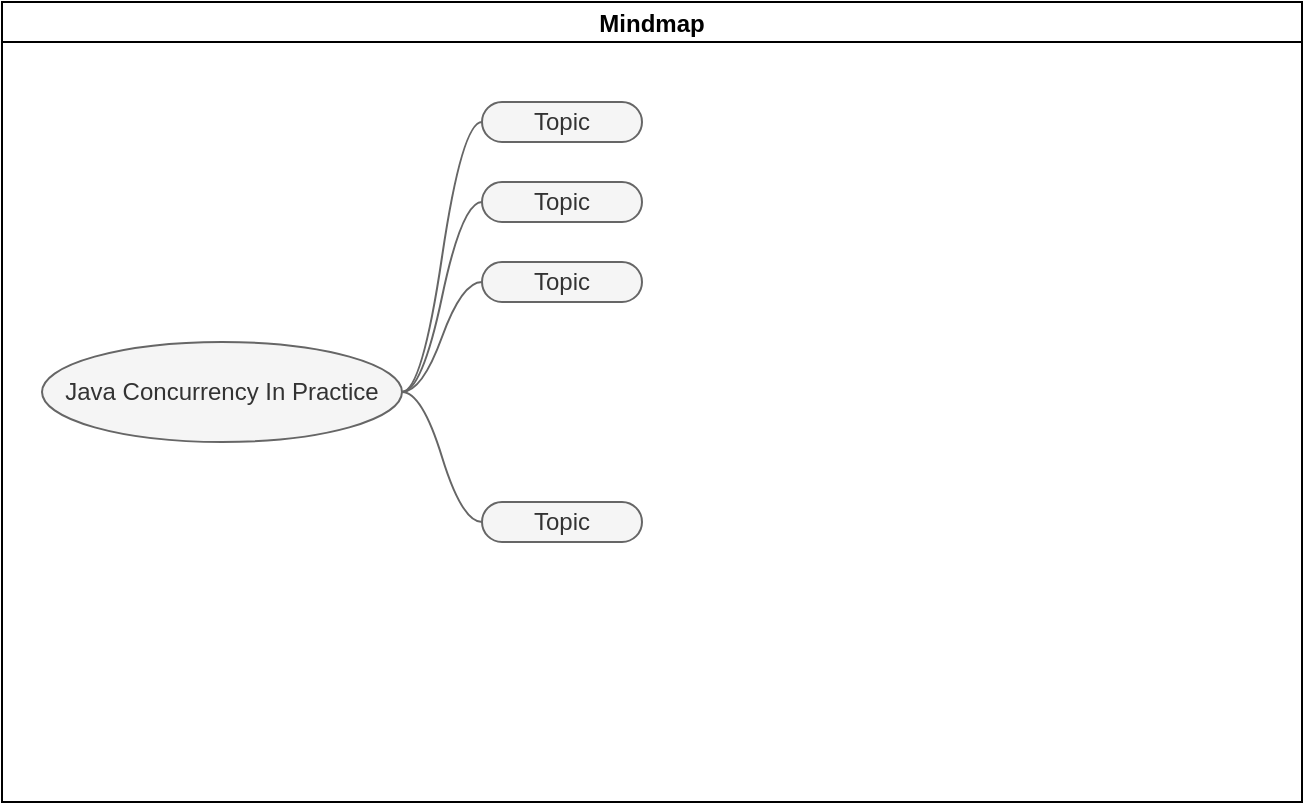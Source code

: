 <mxfile version="20.2.5" type="github">
  <diagram id="6a731a19-8d31-9384-78a2-239565b7b9f0" name="Page-1">
    <mxGraphModel dx="1426" dy="1486" grid="1" gridSize="10" guides="1" tooltips="1" connect="1" arrows="1" fold="1" page="1" pageScale="1" pageWidth="1169" pageHeight="827" background="none" math="0" shadow="0">
      <root>
        <mxCell id="0" />
        <mxCell id="1" parent="0" />
        <mxCell id="6J_XF5Ipo1ecQk5-yDg4-1783" value="Mindmap" style="swimlane;startSize=20;horizontal=1;containerType=tree;" parent="1" vertex="1">
          <mxGeometry x="110" y="-780" width="650" height="400" as="geometry">
            <mxRectangle x="270" y="-630" width="90" height="30" as="alternateBounds" />
          </mxGeometry>
        </mxCell>
        <mxCell id="6J_XF5Ipo1ecQk5-yDg4-1784" value="" style="edgeStyle=entityRelationEdgeStyle;startArrow=none;endArrow=none;segment=10;curved=1;rounded=0;fillColor=#f5f5f5;strokeColor=#666666;" parent="6J_XF5Ipo1ecQk5-yDg4-1783" source="6J_XF5Ipo1ecQk5-yDg4-1788" target="6J_XF5Ipo1ecQk5-yDg4-1789" edge="1">
          <mxGeometry relative="1" as="geometry" />
        </mxCell>
        <mxCell id="6J_XF5Ipo1ecQk5-yDg4-1786" value="" style="edgeStyle=entityRelationEdgeStyle;startArrow=none;endArrow=none;segment=10;curved=1;rounded=0;fillColor=#f5f5f5;strokeColor=#666666;" parent="6J_XF5Ipo1ecQk5-yDg4-1783" source="6J_XF5Ipo1ecQk5-yDg4-1788" target="6J_XF5Ipo1ecQk5-yDg4-1791" edge="1">
          <mxGeometry relative="1" as="geometry" />
        </mxCell>
        <mxCell id="6J_XF5Ipo1ecQk5-yDg4-1788" value="Java Concurrency In Practice" style="ellipse;whiteSpace=wrap;html=1;align=center;treeFolding=1;treeMoving=1;newEdgeStyle={&quot;edgeStyle&quot;:&quot;entityRelationEdgeStyle&quot;,&quot;startArrow&quot;:&quot;none&quot;,&quot;endArrow&quot;:&quot;none&quot;,&quot;segment&quot;:10,&quot;curved&quot;:1};fillColor=#f5f5f5;fontColor=#333333;strokeColor=#666666;" parent="6J_XF5Ipo1ecQk5-yDg4-1783" vertex="1">
          <mxGeometry x="20" y="170" width="180" height="50" as="geometry" />
        </mxCell>
        <mxCell id="6J_XF5Ipo1ecQk5-yDg4-1789" value="Topic" style="whiteSpace=wrap;html=1;rounded=1;arcSize=50;align=center;verticalAlign=middle;strokeWidth=1;autosize=1;spacing=4;treeFolding=1;treeMoving=1;newEdgeStyle={&quot;edgeStyle&quot;:&quot;entityRelationEdgeStyle&quot;,&quot;startArrow&quot;:&quot;none&quot;,&quot;endArrow&quot;:&quot;none&quot;,&quot;segment&quot;:10,&quot;curved&quot;:1};fillColor=#f5f5f5;fontColor=#333333;strokeColor=#666666;" parent="6J_XF5Ipo1ecQk5-yDg4-1783" vertex="1">
          <mxGeometry x="240" y="50" width="80" height="20" as="geometry" />
        </mxCell>
        <mxCell id="6J_XF5Ipo1ecQk5-yDg4-1791" value="Topic" style="whiteSpace=wrap;html=1;rounded=1;arcSize=50;align=center;verticalAlign=middle;strokeWidth=1;autosize=1;spacing=4;treeFolding=1;treeMoving=1;newEdgeStyle={&quot;edgeStyle&quot;:&quot;entityRelationEdgeStyle&quot;,&quot;startArrow&quot;:&quot;none&quot;,&quot;endArrow&quot;:&quot;none&quot;,&quot;segment&quot;:10,&quot;curved&quot;:1};fillColor=#f5f5f5;fontColor=#333333;strokeColor=#666666;" parent="6J_XF5Ipo1ecQk5-yDg4-1783" vertex="1">
          <mxGeometry x="240" y="90" width="80" height="20" as="geometry" />
        </mxCell>
        <mxCell id="OuslxWqH0eKjjEmZ3ydT-1" value="" style="edgeStyle=entityRelationEdgeStyle;startArrow=none;endArrow=none;segment=10;curved=1;rounded=0;fillColor=#f5f5f5;strokeColor=#666666;" edge="1" target="OuslxWqH0eKjjEmZ3ydT-2" source="6J_XF5Ipo1ecQk5-yDg4-1788" parent="6J_XF5Ipo1ecQk5-yDg4-1783">
          <mxGeometry relative="1" as="geometry">
            <mxPoint x="400" y="-475" as="sourcePoint" />
          </mxGeometry>
        </mxCell>
        <mxCell id="OuslxWqH0eKjjEmZ3ydT-2" value="Topic" style="whiteSpace=wrap;html=1;rounded=1;arcSize=50;align=center;verticalAlign=middle;strokeWidth=1;autosize=1;spacing=4;treeFolding=1;treeMoving=1;newEdgeStyle={&quot;edgeStyle&quot;:&quot;entityRelationEdgeStyle&quot;,&quot;startArrow&quot;:&quot;none&quot;,&quot;endArrow&quot;:&quot;none&quot;,&quot;segment&quot;:10,&quot;curved&quot;:1};fillColor=#f5f5f5;fontColor=#333333;strokeColor=#666666;" vertex="1" parent="6J_XF5Ipo1ecQk5-yDg4-1783">
          <mxGeometry x="240" y="130" width="80" height="20" as="geometry" />
        </mxCell>
        <mxCell id="OuslxWqH0eKjjEmZ3ydT-3" value="" style="edgeStyle=entityRelationEdgeStyle;startArrow=none;endArrow=none;segment=10;curved=1;rounded=0;fillColor=#f5f5f5;strokeColor=#666666;" edge="1" target="OuslxWqH0eKjjEmZ3ydT-4" source="6J_XF5Ipo1ecQk5-yDg4-1788" parent="6J_XF5Ipo1ecQk5-yDg4-1783">
          <mxGeometry relative="1" as="geometry">
            <mxPoint x="400" y="-475" as="sourcePoint" />
          </mxGeometry>
        </mxCell>
        <mxCell id="OuslxWqH0eKjjEmZ3ydT-4" value="Topic" style="whiteSpace=wrap;html=1;rounded=1;arcSize=50;align=center;verticalAlign=middle;strokeWidth=1;autosize=1;spacing=4;treeFolding=1;treeMoving=1;newEdgeStyle={&quot;edgeStyle&quot;:&quot;entityRelationEdgeStyle&quot;,&quot;startArrow&quot;:&quot;none&quot;,&quot;endArrow&quot;:&quot;none&quot;,&quot;segment&quot;:10,&quot;curved&quot;:1};fillColor=#f5f5f5;fontColor=#333333;strokeColor=#666666;" vertex="1" parent="6J_XF5Ipo1ecQk5-yDg4-1783">
          <mxGeometry x="240" y="250" width="80" height="20" as="geometry" />
        </mxCell>
      </root>
    </mxGraphModel>
  </diagram>
</mxfile>
